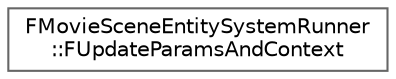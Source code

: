 digraph "Graphical Class Hierarchy"
{
 // INTERACTIVE_SVG=YES
 // LATEX_PDF_SIZE
  bgcolor="transparent";
  edge [fontname=Helvetica,fontsize=10,labelfontname=Helvetica,labelfontsize=10];
  node [fontname=Helvetica,fontsize=10,shape=box,height=0.2,width=0.4];
  rankdir="LR";
  Node0 [id="Node000000",label="FMovieSceneEntitySystemRunner\l::FUpdateParamsAndContext",height=0.2,width=0.4,color="grey40", fillcolor="white", style="filled",URL="$dc/da5/structFMovieSceneEntitySystemRunner_1_1FUpdateParamsAndContext.html",tooltip=" "];
}
